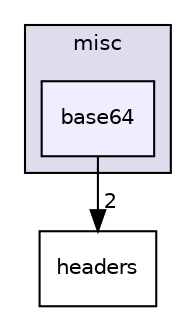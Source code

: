 digraph "M:/Office/!Doutorado/0. RepositorioSVN/HAMSTER_Prototype/branches/JINT2018/include/libtomcrypt-develop/src/misc/base64" {
  compound=true
  node [ fontsize="10", fontname="Helvetica"];
  edge [ labelfontsize="10", labelfontname="Helvetica"];
  subgraph clusterdir_49d796ae77db923c0d34305230029817 {
    graph [ bgcolor="#ddddee", pencolor="black", label="misc" fontname="Helvetica", fontsize="10", URL="dir_49d796ae77db923c0d34305230029817.html"]
  dir_cd7514f73e074924e9af22741fa71b9d [shape=box, label="base64", style="filled", fillcolor="#eeeeff", pencolor="black", URL="dir_cd7514f73e074924e9af22741fa71b9d.html"];
  }
  dir_a0acb8384b4122a9c7afcf2489cf4036 [shape=box label="headers" URL="dir_a0acb8384b4122a9c7afcf2489cf4036.html"];
  dir_cd7514f73e074924e9af22741fa71b9d->dir_a0acb8384b4122a9c7afcf2489cf4036 [headlabel="2", labeldistance=1.5 headhref="dir_000041_000026.html"];
}
